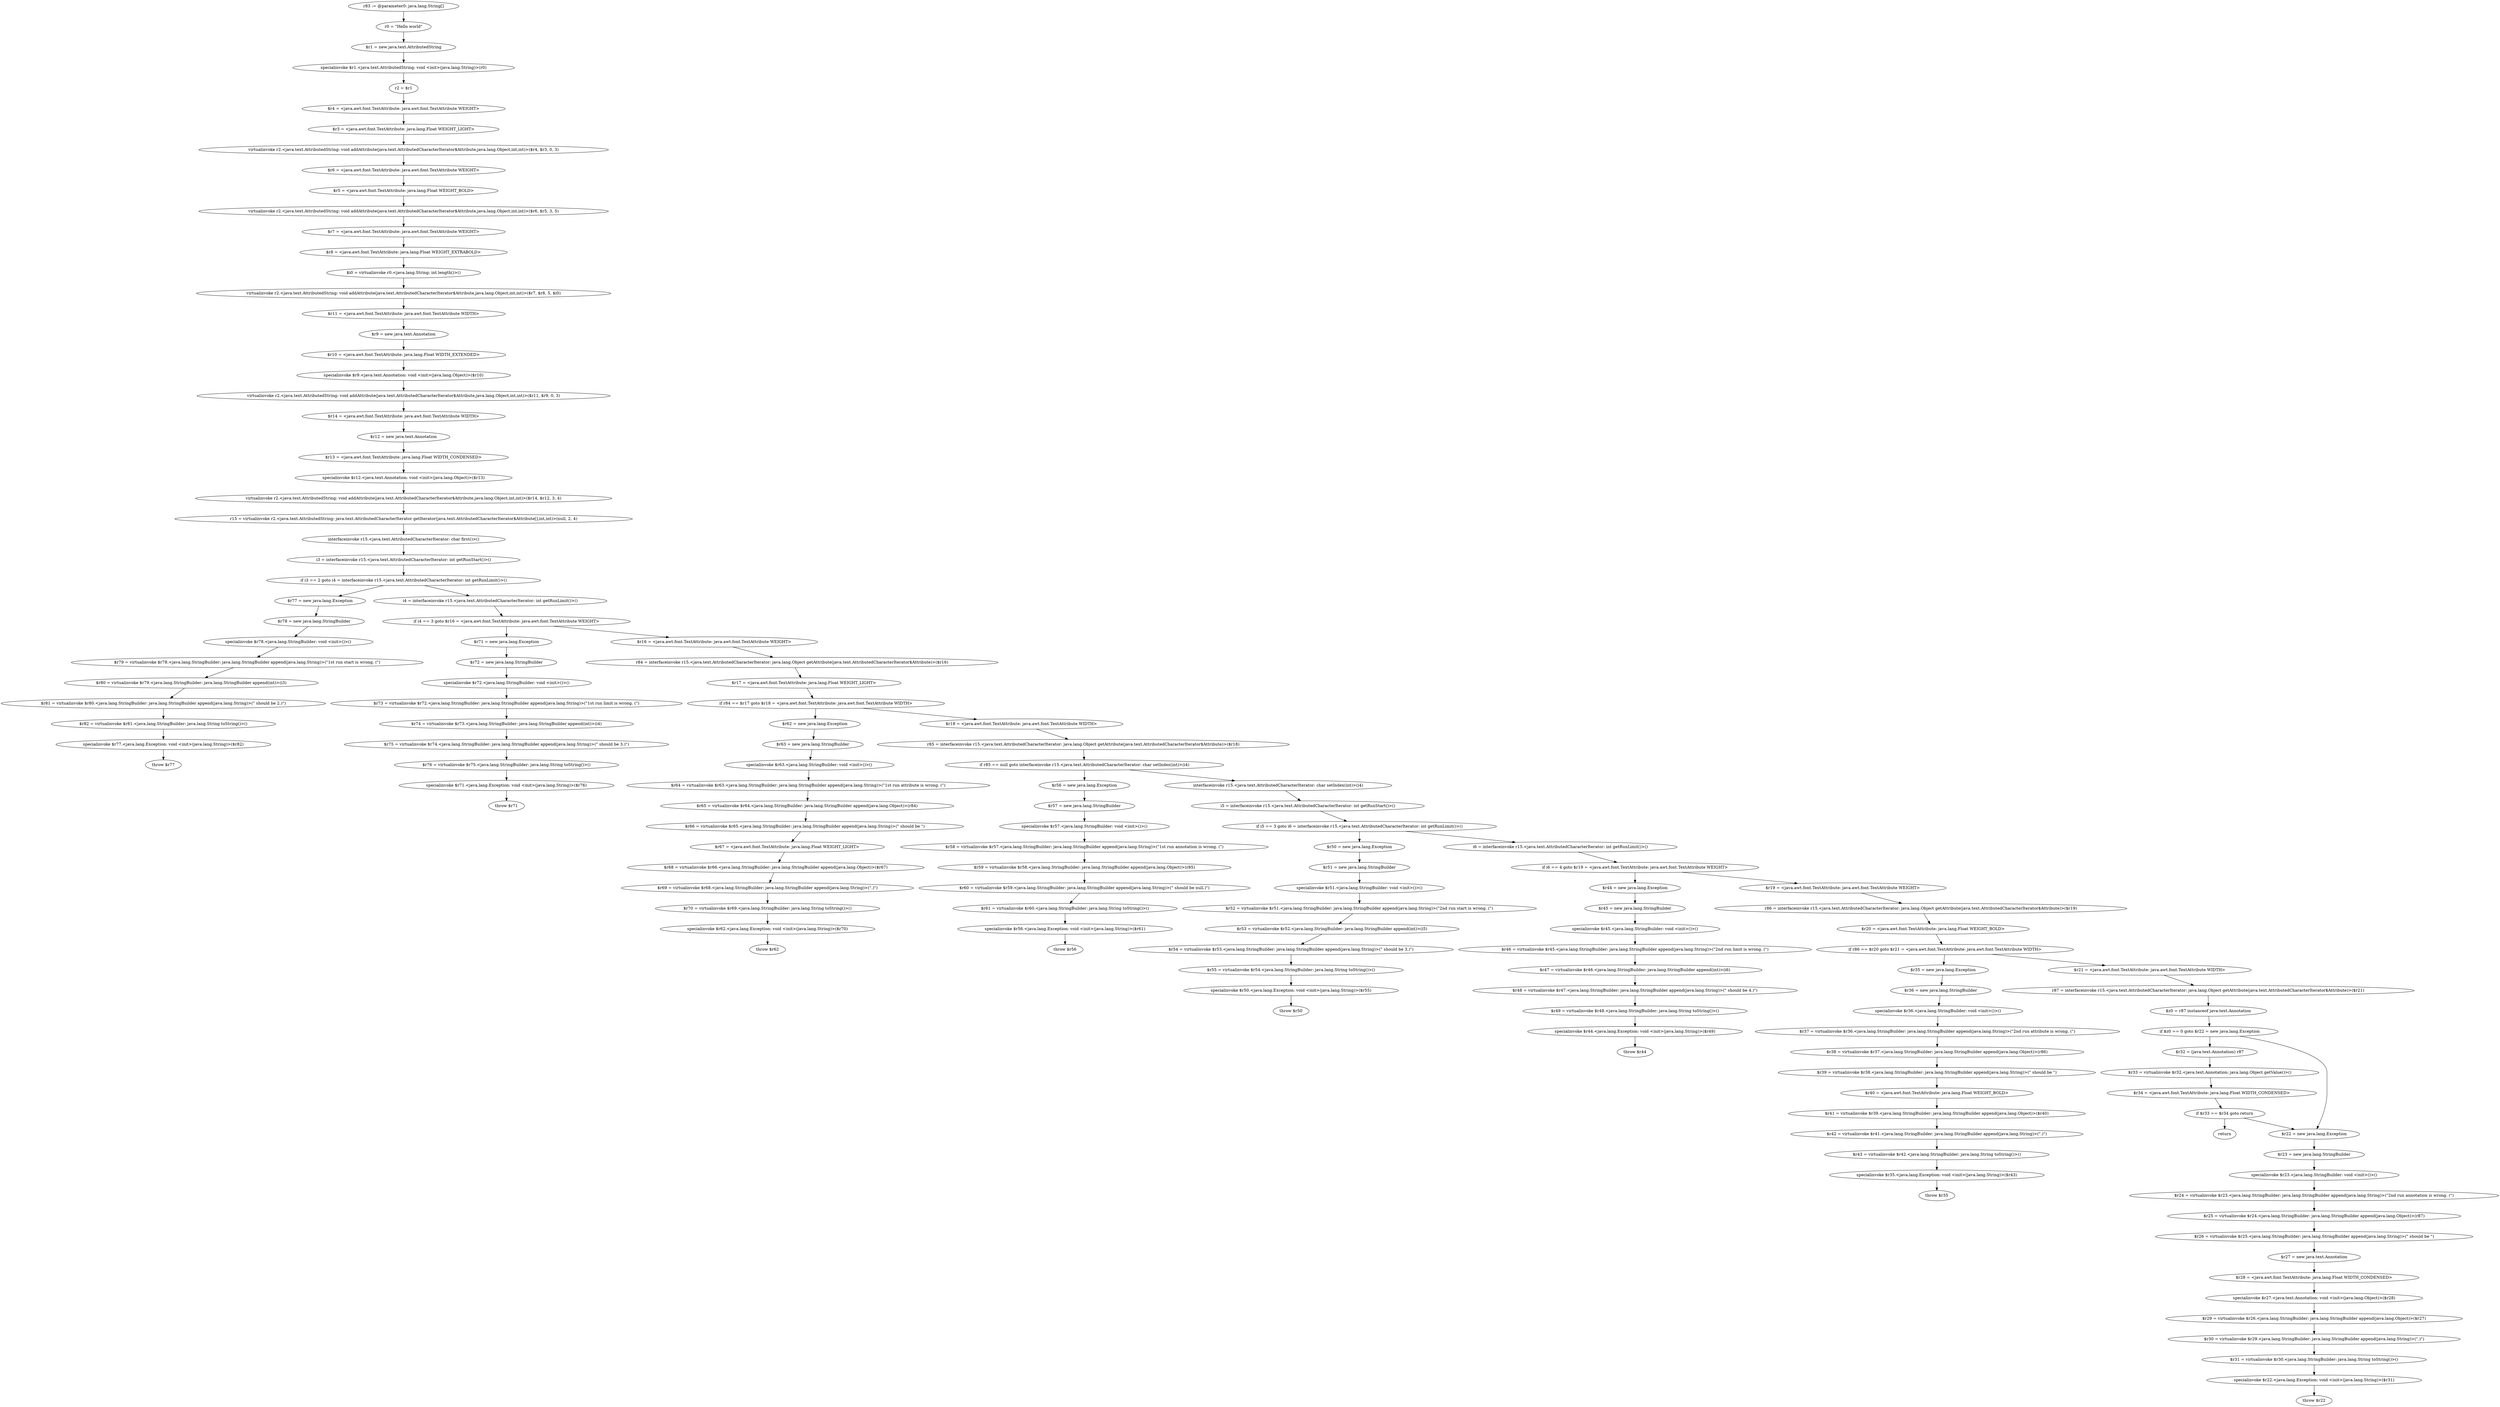 digraph "unitGraph" {
    "r83 := @parameter0: java.lang.String[]"
    "r0 = \"Hello world\""
    "$r1 = new java.text.AttributedString"
    "specialinvoke $r1.<java.text.AttributedString: void <init>(java.lang.String)>(r0)"
    "r2 = $r1"
    "$r4 = <java.awt.font.TextAttribute: java.awt.font.TextAttribute WEIGHT>"
    "$r3 = <java.awt.font.TextAttribute: java.lang.Float WEIGHT_LIGHT>"
    "virtualinvoke r2.<java.text.AttributedString: void addAttribute(java.text.AttributedCharacterIterator$Attribute,java.lang.Object,int,int)>($r4, $r3, 0, 3)"
    "$r6 = <java.awt.font.TextAttribute: java.awt.font.TextAttribute WEIGHT>"
    "$r5 = <java.awt.font.TextAttribute: java.lang.Float WEIGHT_BOLD>"
    "virtualinvoke r2.<java.text.AttributedString: void addAttribute(java.text.AttributedCharacterIterator$Attribute,java.lang.Object,int,int)>($r6, $r5, 3, 5)"
    "$r7 = <java.awt.font.TextAttribute: java.awt.font.TextAttribute WEIGHT>"
    "$r8 = <java.awt.font.TextAttribute: java.lang.Float WEIGHT_EXTRABOLD>"
    "$i0 = virtualinvoke r0.<java.lang.String: int length()>()"
    "virtualinvoke r2.<java.text.AttributedString: void addAttribute(java.text.AttributedCharacterIterator$Attribute,java.lang.Object,int,int)>($r7, $r8, 5, $i0)"
    "$r11 = <java.awt.font.TextAttribute: java.awt.font.TextAttribute WIDTH>"
    "$r9 = new java.text.Annotation"
    "$r10 = <java.awt.font.TextAttribute: java.lang.Float WIDTH_EXTENDED>"
    "specialinvoke $r9.<java.text.Annotation: void <init>(java.lang.Object)>($r10)"
    "virtualinvoke r2.<java.text.AttributedString: void addAttribute(java.text.AttributedCharacterIterator$Attribute,java.lang.Object,int,int)>($r11, $r9, 0, 3)"
    "$r14 = <java.awt.font.TextAttribute: java.awt.font.TextAttribute WIDTH>"
    "$r12 = new java.text.Annotation"
    "$r13 = <java.awt.font.TextAttribute: java.lang.Float WIDTH_CONDENSED>"
    "specialinvoke $r12.<java.text.Annotation: void <init>(java.lang.Object)>($r13)"
    "virtualinvoke r2.<java.text.AttributedString: void addAttribute(java.text.AttributedCharacterIterator$Attribute,java.lang.Object,int,int)>($r14, $r12, 3, 4)"
    "r15 = virtualinvoke r2.<java.text.AttributedString: java.text.AttributedCharacterIterator getIterator(java.text.AttributedCharacterIterator$Attribute[],int,int)>(null, 2, 4)"
    "interfaceinvoke r15.<java.text.AttributedCharacterIterator: char first()>()"
    "i3 = interfaceinvoke r15.<java.text.AttributedCharacterIterator: int getRunStart()>()"
    "if i3 == 2 goto i4 = interfaceinvoke r15.<java.text.AttributedCharacterIterator: int getRunLimit()>()"
    "$r77 = new java.lang.Exception"
    "$r78 = new java.lang.StringBuilder"
    "specialinvoke $r78.<java.lang.StringBuilder: void <init>()>()"
    "$r79 = virtualinvoke $r78.<java.lang.StringBuilder: java.lang.StringBuilder append(java.lang.String)>(\"1st run start is wrong. (\")"
    "$r80 = virtualinvoke $r79.<java.lang.StringBuilder: java.lang.StringBuilder append(int)>(i3)"
    "$r81 = virtualinvoke $r80.<java.lang.StringBuilder: java.lang.StringBuilder append(java.lang.String)>(\" should be 2.)\")"
    "$r82 = virtualinvoke $r81.<java.lang.StringBuilder: java.lang.String toString()>()"
    "specialinvoke $r77.<java.lang.Exception: void <init>(java.lang.String)>($r82)"
    "throw $r77"
    "i4 = interfaceinvoke r15.<java.text.AttributedCharacterIterator: int getRunLimit()>()"
    "if i4 == 3 goto $r16 = <java.awt.font.TextAttribute: java.awt.font.TextAttribute WEIGHT>"
    "$r71 = new java.lang.Exception"
    "$r72 = new java.lang.StringBuilder"
    "specialinvoke $r72.<java.lang.StringBuilder: void <init>()>()"
    "$r73 = virtualinvoke $r72.<java.lang.StringBuilder: java.lang.StringBuilder append(java.lang.String)>(\"1st run limit is wrong. (\")"
    "$r74 = virtualinvoke $r73.<java.lang.StringBuilder: java.lang.StringBuilder append(int)>(i4)"
    "$r75 = virtualinvoke $r74.<java.lang.StringBuilder: java.lang.StringBuilder append(java.lang.String)>(\" should be 3.)\")"
    "$r76 = virtualinvoke $r75.<java.lang.StringBuilder: java.lang.String toString()>()"
    "specialinvoke $r71.<java.lang.Exception: void <init>(java.lang.String)>($r76)"
    "throw $r71"
    "$r16 = <java.awt.font.TextAttribute: java.awt.font.TextAttribute WEIGHT>"
    "r84 = interfaceinvoke r15.<java.text.AttributedCharacterIterator: java.lang.Object getAttribute(java.text.AttributedCharacterIterator$Attribute)>($r16)"
    "$r17 = <java.awt.font.TextAttribute: java.lang.Float WEIGHT_LIGHT>"
    "if r84 == $r17 goto $r18 = <java.awt.font.TextAttribute: java.awt.font.TextAttribute WIDTH>"
    "$r62 = new java.lang.Exception"
    "$r63 = new java.lang.StringBuilder"
    "specialinvoke $r63.<java.lang.StringBuilder: void <init>()>()"
    "$r64 = virtualinvoke $r63.<java.lang.StringBuilder: java.lang.StringBuilder append(java.lang.String)>(\"1st run attribute is wrong. (\")"
    "$r65 = virtualinvoke $r64.<java.lang.StringBuilder: java.lang.StringBuilder append(java.lang.Object)>(r84)"
    "$r66 = virtualinvoke $r65.<java.lang.StringBuilder: java.lang.StringBuilder append(java.lang.String)>(\" should be \")"
    "$r67 = <java.awt.font.TextAttribute: java.lang.Float WEIGHT_LIGHT>"
    "$r68 = virtualinvoke $r66.<java.lang.StringBuilder: java.lang.StringBuilder append(java.lang.Object)>($r67)"
    "$r69 = virtualinvoke $r68.<java.lang.StringBuilder: java.lang.StringBuilder append(java.lang.String)>(\".)\")"
    "$r70 = virtualinvoke $r69.<java.lang.StringBuilder: java.lang.String toString()>()"
    "specialinvoke $r62.<java.lang.Exception: void <init>(java.lang.String)>($r70)"
    "throw $r62"
    "$r18 = <java.awt.font.TextAttribute: java.awt.font.TextAttribute WIDTH>"
    "r85 = interfaceinvoke r15.<java.text.AttributedCharacterIterator: java.lang.Object getAttribute(java.text.AttributedCharacterIterator$Attribute)>($r18)"
    "if r85 == null goto interfaceinvoke r15.<java.text.AttributedCharacterIterator: char setIndex(int)>(i4)"
    "$r56 = new java.lang.Exception"
    "$r57 = new java.lang.StringBuilder"
    "specialinvoke $r57.<java.lang.StringBuilder: void <init>()>()"
    "$r58 = virtualinvoke $r57.<java.lang.StringBuilder: java.lang.StringBuilder append(java.lang.String)>(\"1st run annotation is wrong. (\")"
    "$r59 = virtualinvoke $r58.<java.lang.StringBuilder: java.lang.StringBuilder append(java.lang.Object)>(r85)"
    "$r60 = virtualinvoke $r59.<java.lang.StringBuilder: java.lang.StringBuilder append(java.lang.String)>(\" should be null.)\")"
    "$r61 = virtualinvoke $r60.<java.lang.StringBuilder: java.lang.String toString()>()"
    "specialinvoke $r56.<java.lang.Exception: void <init>(java.lang.String)>($r61)"
    "throw $r56"
    "interfaceinvoke r15.<java.text.AttributedCharacterIterator: char setIndex(int)>(i4)"
    "i5 = interfaceinvoke r15.<java.text.AttributedCharacterIterator: int getRunStart()>()"
    "if i5 == 3 goto i6 = interfaceinvoke r15.<java.text.AttributedCharacterIterator: int getRunLimit()>()"
    "$r50 = new java.lang.Exception"
    "$r51 = new java.lang.StringBuilder"
    "specialinvoke $r51.<java.lang.StringBuilder: void <init>()>()"
    "$r52 = virtualinvoke $r51.<java.lang.StringBuilder: java.lang.StringBuilder append(java.lang.String)>(\"2nd run start is wrong. (\")"
    "$r53 = virtualinvoke $r52.<java.lang.StringBuilder: java.lang.StringBuilder append(int)>(i5)"
    "$r54 = virtualinvoke $r53.<java.lang.StringBuilder: java.lang.StringBuilder append(java.lang.String)>(\" should be 3.)\")"
    "$r55 = virtualinvoke $r54.<java.lang.StringBuilder: java.lang.String toString()>()"
    "specialinvoke $r50.<java.lang.Exception: void <init>(java.lang.String)>($r55)"
    "throw $r50"
    "i6 = interfaceinvoke r15.<java.text.AttributedCharacterIterator: int getRunLimit()>()"
    "if i6 == 4 goto $r19 = <java.awt.font.TextAttribute: java.awt.font.TextAttribute WEIGHT>"
    "$r44 = new java.lang.Exception"
    "$r45 = new java.lang.StringBuilder"
    "specialinvoke $r45.<java.lang.StringBuilder: void <init>()>()"
    "$r46 = virtualinvoke $r45.<java.lang.StringBuilder: java.lang.StringBuilder append(java.lang.String)>(\"2nd run limit is wrong. (\")"
    "$r47 = virtualinvoke $r46.<java.lang.StringBuilder: java.lang.StringBuilder append(int)>(i6)"
    "$r48 = virtualinvoke $r47.<java.lang.StringBuilder: java.lang.StringBuilder append(java.lang.String)>(\" should be 4.)\")"
    "$r49 = virtualinvoke $r48.<java.lang.StringBuilder: java.lang.String toString()>()"
    "specialinvoke $r44.<java.lang.Exception: void <init>(java.lang.String)>($r49)"
    "throw $r44"
    "$r19 = <java.awt.font.TextAttribute: java.awt.font.TextAttribute WEIGHT>"
    "r86 = interfaceinvoke r15.<java.text.AttributedCharacterIterator: java.lang.Object getAttribute(java.text.AttributedCharacterIterator$Attribute)>($r19)"
    "$r20 = <java.awt.font.TextAttribute: java.lang.Float WEIGHT_BOLD>"
    "if r86 == $r20 goto $r21 = <java.awt.font.TextAttribute: java.awt.font.TextAttribute WIDTH>"
    "$r35 = new java.lang.Exception"
    "$r36 = new java.lang.StringBuilder"
    "specialinvoke $r36.<java.lang.StringBuilder: void <init>()>()"
    "$r37 = virtualinvoke $r36.<java.lang.StringBuilder: java.lang.StringBuilder append(java.lang.String)>(\"2nd run attribute is wrong. (\")"
    "$r38 = virtualinvoke $r37.<java.lang.StringBuilder: java.lang.StringBuilder append(java.lang.Object)>(r86)"
    "$r39 = virtualinvoke $r38.<java.lang.StringBuilder: java.lang.StringBuilder append(java.lang.String)>(\" should be \")"
    "$r40 = <java.awt.font.TextAttribute: java.lang.Float WEIGHT_BOLD>"
    "$r41 = virtualinvoke $r39.<java.lang.StringBuilder: java.lang.StringBuilder append(java.lang.Object)>($r40)"
    "$r42 = virtualinvoke $r41.<java.lang.StringBuilder: java.lang.StringBuilder append(java.lang.String)>(\".)\")"
    "$r43 = virtualinvoke $r42.<java.lang.StringBuilder: java.lang.String toString()>()"
    "specialinvoke $r35.<java.lang.Exception: void <init>(java.lang.String)>($r43)"
    "throw $r35"
    "$r21 = <java.awt.font.TextAttribute: java.awt.font.TextAttribute WIDTH>"
    "r87 = interfaceinvoke r15.<java.text.AttributedCharacterIterator: java.lang.Object getAttribute(java.text.AttributedCharacterIterator$Attribute)>($r21)"
    "$z0 = r87 instanceof java.text.Annotation"
    "if $z0 == 0 goto $r22 = new java.lang.Exception"
    "$r32 = (java.text.Annotation) r87"
    "$r33 = virtualinvoke $r32.<java.text.Annotation: java.lang.Object getValue()>()"
    "$r34 = <java.awt.font.TextAttribute: java.lang.Float WIDTH_CONDENSED>"
    "if $r33 == $r34 goto return"
    "$r22 = new java.lang.Exception"
    "$r23 = new java.lang.StringBuilder"
    "specialinvoke $r23.<java.lang.StringBuilder: void <init>()>()"
    "$r24 = virtualinvoke $r23.<java.lang.StringBuilder: java.lang.StringBuilder append(java.lang.String)>(\"2nd run annotation is wrong. (\")"
    "$r25 = virtualinvoke $r24.<java.lang.StringBuilder: java.lang.StringBuilder append(java.lang.Object)>(r87)"
    "$r26 = virtualinvoke $r25.<java.lang.StringBuilder: java.lang.StringBuilder append(java.lang.String)>(\" should be \")"
    "$r27 = new java.text.Annotation"
    "$r28 = <java.awt.font.TextAttribute: java.lang.Float WIDTH_CONDENSED>"
    "specialinvoke $r27.<java.text.Annotation: void <init>(java.lang.Object)>($r28)"
    "$r29 = virtualinvoke $r26.<java.lang.StringBuilder: java.lang.StringBuilder append(java.lang.Object)>($r27)"
    "$r30 = virtualinvoke $r29.<java.lang.StringBuilder: java.lang.StringBuilder append(java.lang.String)>(\".)\")"
    "$r31 = virtualinvoke $r30.<java.lang.StringBuilder: java.lang.String toString()>()"
    "specialinvoke $r22.<java.lang.Exception: void <init>(java.lang.String)>($r31)"
    "throw $r22"
    "return"
    "r83 := @parameter0: java.lang.String[]"->"r0 = \"Hello world\"";
    "r0 = \"Hello world\""->"$r1 = new java.text.AttributedString";
    "$r1 = new java.text.AttributedString"->"specialinvoke $r1.<java.text.AttributedString: void <init>(java.lang.String)>(r0)";
    "specialinvoke $r1.<java.text.AttributedString: void <init>(java.lang.String)>(r0)"->"r2 = $r1";
    "r2 = $r1"->"$r4 = <java.awt.font.TextAttribute: java.awt.font.TextAttribute WEIGHT>";
    "$r4 = <java.awt.font.TextAttribute: java.awt.font.TextAttribute WEIGHT>"->"$r3 = <java.awt.font.TextAttribute: java.lang.Float WEIGHT_LIGHT>";
    "$r3 = <java.awt.font.TextAttribute: java.lang.Float WEIGHT_LIGHT>"->"virtualinvoke r2.<java.text.AttributedString: void addAttribute(java.text.AttributedCharacterIterator$Attribute,java.lang.Object,int,int)>($r4, $r3, 0, 3)";
    "virtualinvoke r2.<java.text.AttributedString: void addAttribute(java.text.AttributedCharacterIterator$Attribute,java.lang.Object,int,int)>($r4, $r3, 0, 3)"->"$r6 = <java.awt.font.TextAttribute: java.awt.font.TextAttribute WEIGHT>";
    "$r6 = <java.awt.font.TextAttribute: java.awt.font.TextAttribute WEIGHT>"->"$r5 = <java.awt.font.TextAttribute: java.lang.Float WEIGHT_BOLD>";
    "$r5 = <java.awt.font.TextAttribute: java.lang.Float WEIGHT_BOLD>"->"virtualinvoke r2.<java.text.AttributedString: void addAttribute(java.text.AttributedCharacterIterator$Attribute,java.lang.Object,int,int)>($r6, $r5, 3, 5)";
    "virtualinvoke r2.<java.text.AttributedString: void addAttribute(java.text.AttributedCharacterIterator$Attribute,java.lang.Object,int,int)>($r6, $r5, 3, 5)"->"$r7 = <java.awt.font.TextAttribute: java.awt.font.TextAttribute WEIGHT>";
    "$r7 = <java.awt.font.TextAttribute: java.awt.font.TextAttribute WEIGHT>"->"$r8 = <java.awt.font.TextAttribute: java.lang.Float WEIGHT_EXTRABOLD>";
    "$r8 = <java.awt.font.TextAttribute: java.lang.Float WEIGHT_EXTRABOLD>"->"$i0 = virtualinvoke r0.<java.lang.String: int length()>()";
    "$i0 = virtualinvoke r0.<java.lang.String: int length()>()"->"virtualinvoke r2.<java.text.AttributedString: void addAttribute(java.text.AttributedCharacterIterator$Attribute,java.lang.Object,int,int)>($r7, $r8, 5, $i0)";
    "virtualinvoke r2.<java.text.AttributedString: void addAttribute(java.text.AttributedCharacterIterator$Attribute,java.lang.Object,int,int)>($r7, $r8, 5, $i0)"->"$r11 = <java.awt.font.TextAttribute: java.awt.font.TextAttribute WIDTH>";
    "$r11 = <java.awt.font.TextAttribute: java.awt.font.TextAttribute WIDTH>"->"$r9 = new java.text.Annotation";
    "$r9 = new java.text.Annotation"->"$r10 = <java.awt.font.TextAttribute: java.lang.Float WIDTH_EXTENDED>";
    "$r10 = <java.awt.font.TextAttribute: java.lang.Float WIDTH_EXTENDED>"->"specialinvoke $r9.<java.text.Annotation: void <init>(java.lang.Object)>($r10)";
    "specialinvoke $r9.<java.text.Annotation: void <init>(java.lang.Object)>($r10)"->"virtualinvoke r2.<java.text.AttributedString: void addAttribute(java.text.AttributedCharacterIterator$Attribute,java.lang.Object,int,int)>($r11, $r9, 0, 3)";
    "virtualinvoke r2.<java.text.AttributedString: void addAttribute(java.text.AttributedCharacterIterator$Attribute,java.lang.Object,int,int)>($r11, $r9, 0, 3)"->"$r14 = <java.awt.font.TextAttribute: java.awt.font.TextAttribute WIDTH>";
    "$r14 = <java.awt.font.TextAttribute: java.awt.font.TextAttribute WIDTH>"->"$r12 = new java.text.Annotation";
    "$r12 = new java.text.Annotation"->"$r13 = <java.awt.font.TextAttribute: java.lang.Float WIDTH_CONDENSED>";
    "$r13 = <java.awt.font.TextAttribute: java.lang.Float WIDTH_CONDENSED>"->"specialinvoke $r12.<java.text.Annotation: void <init>(java.lang.Object)>($r13)";
    "specialinvoke $r12.<java.text.Annotation: void <init>(java.lang.Object)>($r13)"->"virtualinvoke r2.<java.text.AttributedString: void addAttribute(java.text.AttributedCharacterIterator$Attribute,java.lang.Object,int,int)>($r14, $r12, 3, 4)";
    "virtualinvoke r2.<java.text.AttributedString: void addAttribute(java.text.AttributedCharacterIterator$Attribute,java.lang.Object,int,int)>($r14, $r12, 3, 4)"->"r15 = virtualinvoke r2.<java.text.AttributedString: java.text.AttributedCharacterIterator getIterator(java.text.AttributedCharacterIterator$Attribute[],int,int)>(null, 2, 4)";
    "r15 = virtualinvoke r2.<java.text.AttributedString: java.text.AttributedCharacterIterator getIterator(java.text.AttributedCharacterIterator$Attribute[],int,int)>(null, 2, 4)"->"interfaceinvoke r15.<java.text.AttributedCharacterIterator: char first()>()";
    "interfaceinvoke r15.<java.text.AttributedCharacterIterator: char first()>()"->"i3 = interfaceinvoke r15.<java.text.AttributedCharacterIterator: int getRunStart()>()";
    "i3 = interfaceinvoke r15.<java.text.AttributedCharacterIterator: int getRunStart()>()"->"if i3 == 2 goto i4 = interfaceinvoke r15.<java.text.AttributedCharacterIterator: int getRunLimit()>()";
    "if i3 == 2 goto i4 = interfaceinvoke r15.<java.text.AttributedCharacterIterator: int getRunLimit()>()"->"$r77 = new java.lang.Exception";
    "if i3 == 2 goto i4 = interfaceinvoke r15.<java.text.AttributedCharacterIterator: int getRunLimit()>()"->"i4 = interfaceinvoke r15.<java.text.AttributedCharacterIterator: int getRunLimit()>()";
    "$r77 = new java.lang.Exception"->"$r78 = new java.lang.StringBuilder";
    "$r78 = new java.lang.StringBuilder"->"specialinvoke $r78.<java.lang.StringBuilder: void <init>()>()";
    "specialinvoke $r78.<java.lang.StringBuilder: void <init>()>()"->"$r79 = virtualinvoke $r78.<java.lang.StringBuilder: java.lang.StringBuilder append(java.lang.String)>(\"1st run start is wrong. (\")";
    "$r79 = virtualinvoke $r78.<java.lang.StringBuilder: java.lang.StringBuilder append(java.lang.String)>(\"1st run start is wrong. (\")"->"$r80 = virtualinvoke $r79.<java.lang.StringBuilder: java.lang.StringBuilder append(int)>(i3)";
    "$r80 = virtualinvoke $r79.<java.lang.StringBuilder: java.lang.StringBuilder append(int)>(i3)"->"$r81 = virtualinvoke $r80.<java.lang.StringBuilder: java.lang.StringBuilder append(java.lang.String)>(\" should be 2.)\")";
    "$r81 = virtualinvoke $r80.<java.lang.StringBuilder: java.lang.StringBuilder append(java.lang.String)>(\" should be 2.)\")"->"$r82 = virtualinvoke $r81.<java.lang.StringBuilder: java.lang.String toString()>()";
    "$r82 = virtualinvoke $r81.<java.lang.StringBuilder: java.lang.String toString()>()"->"specialinvoke $r77.<java.lang.Exception: void <init>(java.lang.String)>($r82)";
    "specialinvoke $r77.<java.lang.Exception: void <init>(java.lang.String)>($r82)"->"throw $r77";
    "i4 = interfaceinvoke r15.<java.text.AttributedCharacterIterator: int getRunLimit()>()"->"if i4 == 3 goto $r16 = <java.awt.font.TextAttribute: java.awt.font.TextAttribute WEIGHT>";
    "if i4 == 3 goto $r16 = <java.awt.font.TextAttribute: java.awt.font.TextAttribute WEIGHT>"->"$r71 = new java.lang.Exception";
    "if i4 == 3 goto $r16 = <java.awt.font.TextAttribute: java.awt.font.TextAttribute WEIGHT>"->"$r16 = <java.awt.font.TextAttribute: java.awt.font.TextAttribute WEIGHT>";
    "$r71 = new java.lang.Exception"->"$r72 = new java.lang.StringBuilder";
    "$r72 = new java.lang.StringBuilder"->"specialinvoke $r72.<java.lang.StringBuilder: void <init>()>()";
    "specialinvoke $r72.<java.lang.StringBuilder: void <init>()>()"->"$r73 = virtualinvoke $r72.<java.lang.StringBuilder: java.lang.StringBuilder append(java.lang.String)>(\"1st run limit is wrong. (\")";
    "$r73 = virtualinvoke $r72.<java.lang.StringBuilder: java.lang.StringBuilder append(java.lang.String)>(\"1st run limit is wrong. (\")"->"$r74 = virtualinvoke $r73.<java.lang.StringBuilder: java.lang.StringBuilder append(int)>(i4)";
    "$r74 = virtualinvoke $r73.<java.lang.StringBuilder: java.lang.StringBuilder append(int)>(i4)"->"$r75 = virtualinvoke $r74.<java.lang.StringBuilder: java.lang.StringBuilder append(java.lang.String)>(\" should be 3.)\")";
    "$r75 = virtualinvoke $r74.<java.lang.StringBuilder: java.lang.StringBuilder append(java.lang.String)>(\" should be 3.)\")"->"$r76 = virtualinvoke $r75.<java.lang.StringBuilder: java.lang.String toString()>()";
    "$r76 = virtualinvoke $r75.<java.lang.StringBuilder: java.lang.String toString()>()"->"specialinvoke $r71.<java.lang.Exception: void <init>(java.lang.String)>($r76)";
    "specialinvoke $r71.<java.lang.Exception: void <init>(java.lang.String)>($r76)"->"throw $r71";
    "$r16 = <java.awt.font.TextAttribute: java.awt.font.TextAttribute WEIGHT>"->"r84 = interfaceinvoke r15.<java.text.AttributedCharacterIterator: java.lang.Object getAttribute(java.text.AttributedCharacterIterator$Attribute)>($r16)";
    "r84 = interfaceinvoke r15.<java.text.AttributedCharacterIterator: java.lang.Object getAttribute(java.text.AttributedCharacterIterator$Attribute)>($r16)"->"$r17 = <java.awt.font.TextAttribute: java.lang.Float WEIGHT_LIGHT>";
    "$r17 = <java.awt.font.TextAttribute: java.lang.Float WEIGHT_LIGHT>"->"if r84 == $r17 goto $r18 = <java.awt.font.TextAttribute: java.awt.font.TextAttribute WIDTH>";
    "if r84 == $r17 goto $r18 = <java.awt.font.TextAttribute: java.awt.font.TextAttribute WIDTH>"->"$r62 = new java.lang.Exception";
    "if r84 == $r17 goto $r18 = <java.awt.font.TextAttribute: java.awt.font.TextAttribute WIDTH>"->"$r18 = <java.awt.font.TextAttribute: java.awt.font.TextAttribute WIDTH>";
    "$r62 = new java.lang.Exception"->"$r63 = new java.lang.StringBuilder";
    "$r63 = new java.lang.StringBuilder"->"specialinvoke $r63.<java.lang.StringBuilder: void <init>()>()";
    "specialinvoke $r63.<java.lang.StringBuilder: void <init>()>()"->"$r64 = virtualinvoke $r63.<java.lang.StringBuilder: java.lang.StringBuilder append(java.lang.String)>(\"1st run attribute is wrong. (\")";
    "$r64 = virtualinvoke $r63.<java.lang.StringBuilder: java.lang.StringBuilder append(java.lang.String)>(\"1st run attribute is wrong. (\")"->"$r65 = virtualinvoke $r64.<java.lang.StringBuilder: java.lang.StringBuilder append(java.lang.Object)>(r84)";
    "$r65 = virtualinvoke $r64.<java.lang.StringBuilder: java.lang.StringBuilder append(java.lang.Object)>(r84)"->"$r66 = virtualinvoke $r65.<java.lang.StringBuilder: java.lang.StringBuilder append(java.lang.String)>(\" should be \")";
    "$r66 = virtualinvoke $r65.<java.lang.StringBuilder: java.lang.StringBuilder append(java.lang.String)>(\" should be \")"->"$r67 = <java.awt.font.TextAttribute: java.lang.Float WEIGHT_LIGHT>";
    "$r67 = <java.awt.font.TextAttribute: java.lang.Float WEIGHT_LIGHT>"->"$r68 = virtualinvoke $r66.<java.lang.StringBuilder: java.lang.StringBuilder append(java.lang.Object)>($r67)";
    "$r68 = virtualinvoke $r66.<java.lang.StringBuilder: java.lang.StringBuilder append(java.lang.Object)>($r67)"->"$r69 = virtualinvoke $r68.<java.lang.StringBuilder: java.lang.StringBuilder append(java.lang.String)>(\".)\")";
    "$r69 = virtualinvoke $r68.<java.lang.StringBuilder: java.lang.StringBuilder append(java.lang.String)>(\".)\")"->"$r70 = virtualinvoke $r69.<java.lang.StringBuilder: java.lang.String toString()>()";
    "$r70 = virtualinvoke $r69.<java.lang.StringBuilder: java.lang.String toString()>()"->"specialinvoke $r62.<java.lang.Exception: void <init>(java.lang.String)>($r70)";
    "specialinvoke $r62.<java.lang.Exception: void <init>(java.lang.String)>($r70)"->"throw $r62";
    "$r18 = <java.awt.font.TextAttribute: java.awt.font.TextAttribute WIDTH>"->"r85 = interfaceinvoke r15.<java.text.AttributedCharacterIterator: java.lang.Object getAttribute(java.text.AttributedCharacterIterator$Attribute)>($r18)";
    "r85 = interfaceinvoke r15.<java.text.AttributedCharacterIterator: java.lang.Object getAttribute(java.text.AttributedCharacterIterator$Attribute)>($r18)"->"if r85 == null goto interfaceinvoke r15.<java.text.AttributedCharacterIterator: char setIndex(int)>(i4)";
    "if r85 == null goto interfaceinvoke r15.<java.text.AttributedCharacterIterator: char setIndex(int)>(i4)"->"$r56 = new java.lang.Exception";
    "if r85 == null goto interfaceinvoke r15.<java.text.AttributedCharacterIterator: char setIndex(int)>(i4)"->"interfaceinvoke r15.<java.text.AttributedCharacterIterator: char setIndex(int)>(i4)";
    "$r56 = new java.lang.Exception"->"$r57 = new java.lang.StringBuilder";
    "$r57 = new java.lang.StringBuilder"->"specialinvoke $r57.<java.lang.StringBuilder: void <init>()>()";
    "specialinvoke $r57.<java.lang.StringBuilder: void <init>()>()"->"$r58 = virtualinvoke $r57.<java.lang.StringBuilder: java.lang.StringBuilder append(java.lang.String)>(\"1st run annotation is wrong. (\")";
    "$r58 = virtualinvoke $r57.<java.lang.StringBuilder: java.lang.StringBuilder append(java.lang.String)>(\"1st run annotation is wrong. (\")"->"$r59 = virtualinvoke $r58.<java.lang.StringBuilder: java.lang.StringBuilder append(java.lang.Object)>(r85)";
    "$r59 = virtualinvoke $r58.<java.lang.StringBuilder: java.lang.StringBuilder append(java.lang.Object)>(r85)"->"$r60 = virtualinvoke $r59.<java.lang.StringBuilder: java.lang.StringBuilder append(java.lang.String)>(\" should be null.)\")";
    "$r60 = virtualinvoke $r59.<java.lang.StringBuilder: java.lang.StringBuilder append(java.lang.String)>(\" should be null.)\")"->"$r61 = virtualinvoke $r60.<java.lang.StringBuilder: java.lang.String toString()>()";
    "$r61 = virtualinvoke $r60.<java.lang.StringBuilder: java.lang.String toString()>()"->"specialinvoke $r56.<java.lang.Exception: void <init>(java.lang.String)>($r61)";
    "specialinvoke $r56.<java.lang.Exception: void <init>(java.lang.String)>($r61)"->"throw $r56";
    "interfaceinvoke r15.<java.text.AttributedCharacterIterator: char setIndex(int)>(i4)"->"i5 = interfaceinvoke r15.<java.text.AttributedCharacterIterator: int getRunStart()>()";
    "i5 = interfaceinvoke r15.<java.text.AttributedCharacterIterator: int getRunStart()>()"->"if i5 == 3 goto i6 = interfaceinvoke r15.<java.text.AttributedCharacterIterator: int getRunLimit()>()";
    "if i5 == 3 goto i6 = interfaceinvoke r15.<java.text.AttributedCharacterIterator: int getRunLimit()>()"->"$r50 = new java.lang.Exception";
    "if i5 == 3 goto i6 = interfaceinvoke r15.<java.text.AttributedCharacterIterator: int getRunLimit()>()"->"i6 = interfaceinvoke r15.<java.text.AttributedCharacterIterator: int getRunLimit()>()";
    "$r50 = new java.lang.Exception"->"$r51 = new java.lang.StringBuilder";
    "$r51 = new java.lang.StringBuilder"->"specialinvoke $r51.<java.lang.StringBuilder: void <init>()>()";
    "specialinvoke $r51.<java.lang.StringBuilder: void <init>()>()"->"$r52 = virtualinvoke $r51.<java.lang.StringBuilder: java.lang.StringBuilder append(java.lang.String)>(\"2nd run start is wrong. (\")";
    "$r52 = virtualinvoke $r51.<java.lang.StringBuilder: java.lang.StringBuilder append(java.lang.String)>(\"2nd run start is wrong. (\")"->"$r53 = virtualinvoke $r52.<java.lang.StringBuilder: java.lang.StringBuilder append(int)>(i5)";
    "$r53 = virtualinvoke $r52.<java.lang.StringBuilder: java.lang.StringBuilder append(int)>(i5)"->"$r54 = virtualinvoke $r53.<java.lang.StringBuilder: java.lang.StringBuilder append(java.lang.String)>(\" should be 3.)\")";
    "$r54 = virtualinvoke $r53.<java.lang.StringBuilder: java.lang.StringBuilder append(java.lang.String)>(\" should be 3.)\")"->"$r55 = virtualinvoke $r54.<java.lang.StringBuilder: java.lang.String toString()>()";
    "$r55 = virtualinvoke $r54.<java.lang.StringBuilder: java.lang.String toString()>()"->"specialinvoke $r50.<java.lang.Exception: void <init>(java.lang.String)>($r55)";
    "specialinvoke $r50.<java.lang.Exception: void <init>(java.lang.String)>($r55)"->"throw $r50";
    "i6 = interfaceinvoke r15.<java.text.AttributedCharacterIterator: int getRunLimit()>()"->"if i6 == 4 goto $r19 = <java.awt.font.TextAttribute: java.awt.font.TextAttribute WEIGHT>";
    "if i6 == 4 goto $r19 = <java.awt.font.TextAttribute: java.awt.font.TextAttribute WEIGHT>"->"$r44 = new java.lang.Exception";
    "if i6 == 4 goto $r19 = <java.awt.font.TextAttribute: java.awt.font.TextAttribute WEIGHT>"->"$r19 = <java.awt.font.TextAttribute: java.awt.font.TextAttribute WEIGHT>";
    "$r44 = new java.lang.Exception"->"$r45 = new java.lang.StringBuilder";
    "$r45 = new java.lang.StringBuilder"->"specialinvoke $r45.<java.lang.StringBuilder: void <init>()>()";
    "specialinvoke $r45.<java.lang.StringBuilder: void <init>()>()"->"$r46 = virtualinvoke $r45.<java.lang.StringBuilder: java.lang.StringBuilder append(java.lang.String)>(\"2nd run limit is wrong. (\")";
    "$r46 = virtualinvoke $r45.<java.lang.StringBuilder: java.lang.StringBuilder append(java.lang.String)>(\"2nd run limit is wrong. (\")"->"$r47 = virtualinvoke $r46.<java.lang.StringBuilder: java.lang.StringBuilder append(int)>(i6)";
    "$r47 = virtualinvoke $r46.<java.lang.StringBuilder: java.lang.StringBuilder append(int)>(i6)"->"$r48 = virtualinvoke $r47.<java.lang.StringBuilder: java.lang.StringBuilder append(java.lang.String)>(\" should be 4.)\")";
    "$r48 = virtualinvoke $r47.<java.lang.StringBuilder: java.lang.StringBuilder append(java.lang.String)>(\" should be 4.)\")"->"$r49 = virtualinvoke $r48.<java.lang.StringBuilder: java.lang.String toString()>()";
    "$r49 = virtualinvoke $r48.<java.lang.StringBuilder: java.lang.String toString()>()"->"specialinvoke $r44.<java.lang.Exception: void <init>(java.lang.String)>($r49)";
    "specialinvoke $r44.<java.lang.Exception: void <init>(java.lang.String)>($r49)"->"throw $r44";
    "$r19 = <java.awt.font.TextAttribute: java.awt.font.TextAttribute WEIGHT>"->"r86 = interfaceinvoke r15.<java.text.AttributedCharacterIterator: java.lang.Object getAttribute(java.text.AttributedCharacterIterator$Attribute)>($r19)";
    "r86 = interfaceinvoke r15.<java.text.AttributedCharacterIterator: java.lang.Object getAttribute(java.text.AttributedCharacterIterator$Attribute)>($r19)"->"$r20 = <java.awt.font.TextAttribute: java.lang.Float WEIGHT_BOLD>";
    "$r20 = <java.awt.font.TextAttribute: java.lang.Float WEIGHT_BOLD>"->"if r86 == $r20 goto $r21 = <java.awt.font.TextAttribute: java.awt.font.TextAttribute WIDTH>";
    "if r86 == $r20 goto $r21 = <java.awt.font.TextAttribute: java.awt.font.TextAttribute WIDTH>"->"$r35 = new java.lang.Exception";
    "if r86 == $r20 goto $r21 = <java.awt.font.TextAttribute: java.awt.font.TextAttribute WIDTH>"->"$r21 = <java.awt.font.TextAttribute: java.awt.font.TextAttribute WIDTH>";
    "$r35 = new java.lang.Exception"->"$r36 = new java.lang.StringBuilder";
    "$r36 = new java.lang.StringBuilder"->"specialinvoke $r36.<java.lang.StringBuilder: void <init>()>()";
    "specialinvoke $r36.<java.lang.StringBuilder: void <init>()>()"->"$r37 = virtualinvoke $r36.<java.lang.StringBuilder: java.lang.StringBuilder append(java.lang.String)>(\"2nd run attribute is wrong. (\")";
    "$r37 = virtualinvoke $r36.<java.lang.StringBuilder: java.lang.StringBuilder append(java.lang.String)>(\"2nd run attribute is wrong. (\")"->"$r38 = virtualinvoke $r37.<java.lang.StringBuilder: java.lang.StringBuilder append(java.lang.Object)>(r86)";
    "$r38 = virtualinvoke $r37.<java.lang.StringBuilder: java.lang.StringBuilder append(java.lang.Object)>(r86)"->"$r39 = virtualinvoke $r38.<java.lang.StringBuilder: java.lang.StringBuilder append(java.lang.String)>(\" should be \")";
    "$r39 = virtualinvoke $r38.<java.lang.StringBuilder: java.lang.StringBuilder append(java.lang.String)>(\" should be \")"->"$r40 = <java.awt.font.TextAttribute: java.lang.Float WEIGHT_BOLD>";
    "$r40 = <java.awt.font.TextAttribute: java.lang.Float WEIGHT_BOLD>"->"$r41 = virtualinvoke $r39.<java.lang.StringBuilder: java.lang.StringBuilder append(java.lang.Object)>($r40)";
    "$r41 = virtualinvoke $r39.<java.lang.StringBuilder: java.lang.StringBuilder append(java.lang.Object)>($r40)"->"$r42 = virtualinvoke $r41.<java.lang.StringBuilder: java.lang.StringBuilder append(java.lang.String)>(\".)\")";
    "$r42 = virtualinvoke $r41.<java.lang.StringBuilder: java.lang.StringBuilder append(java.lang.String)>(\".)\")"->"$r43 = virtualinvoke $r42.<java.lang.StringBuilder: java.lang.String toString()>()";
    "$r43 = virtualinvoke $r42.<java.lang.StringBuilder: java.lang.String toString()>()"->"specialinvoke $r35.<java.lang.Exception: void <init>(java.lang.String)>($r43)";
    "specialinvoke $r35.<java.lang.Exception: void <init>(java.lang.String)>($r43)"->"throw $r35";
    "$r21 = <java.awt.font.TextAttribute: java.awt.font.TextAttribute WIDTH>"->"r87 = interfaceinvoke r15.<java.text.AttributedCharacterIterator: java.lang.Object getAttribute(java.text.AttributedCharacterIterator$Attribute)>($r21)";
    "r87 = interfaceinvoke r15.<java.text.AttributedCharacterIterator: java.lang.Object getAttribute(java.text.AttributedCharacterIterator$Attribute)>($r21)"->"$z0 = r87 instanceof java.text.Annotation";
    "$z0 = r87 instanceof java.text.Annotation"->"if $z0 == 0 goto $r22 = new java.lang.Exception";
    "if $z0 == 0 goto $r22 = new java.lang.Exception"->"$r32 = (java.text.Annotation) r87";
    "if $z0 == 0 goto $r22 = new java.lang.Exception"->"$r22 = new java.lang.Exception";
    "$r32 = (java.text.Annotation) r87"->"$r33 = virtualinvoke $r32.<java.text.Annotation: java.lang.Object getValue()>()";
    "$r33 = virtualinvoke $r32.<java.text.Annotation: java.lang.Object getValue()>()"->"$r34 = <java.awt.font.TextAttribute: java.lang.Float WIDTH_CONDENSED>";
    "$r34 = <java.awt.font.TextAttribute: java.lang.Float WIDTH_CONDENSED>"->"if $r33 == $r34 goto return";
    "if $r33 == $r34 goto return"->"$r22 = new java.lang.Exception";
    "if $r33 == $r34 goto return"->"return";
    "$r22 = new java.lang.Exception"->"$r23 = new java.lang.StringBuilder";
    "$r23 = new java.lang.StringBuilder"->"specialinvoke $r23.<java.lang.StringBuilder: void <init>()>()";
    "specialinvoke $r23.<java.lang.StringBuilder: void <init>()>()"->"$r24 = virtualinvoke $r23.<java.lang.StringBuilder: java.lang.StringBuilder append(java.lang.String)>(\"2nd run annotation is wrong. (\")";
    "$r24 = virtualinvoke $r23.<java.lang.StringBuilder: java.lang.StringBuilder append(java.lang.String)>(\"2nd run annotation is wrong. (\")"->"$r25 = virtualinvoke $r24.<java.lang.StringBuilder: java.lang.StringBuilder append(java.lang.Object)>(r87)";
    "$r25 = virtualinvoke $r24.<java.lang.StringBuilder: java.lang.StringBuilder append(java.lang.Object)>(r87)"->"$r26 = virtualinvoke $r25.<java.lang.StringBuilder: java.lang.StringBuilder append(java.lang.String)>(\" should be \")";
    "$r26 = virtualinvoke $r25.<java.lang.StringBuilder: java.lang.StringBuilder append(java.lang.String)>(\" should be \")"->"$r27 = new java.text.Annotation";
    "$r27 = new java.text.Annotation"->"$r28 = <java.awt.font.TextAttribute: java.lang.Float WIDTH_CONDENSED>";
    "$r28 = <java.awt.font.TextAttribute: java.lang.Float WIDTH_CONDENSED>"->"specialinvoke $r27.<java.text.Annotation: void <init>(java.lang.Object)>($r28)";
    "specialinvoke $r27.<java.text.Annotation: void <init>(java.lang.Object)>($r28)"->"$r29 = virtualinvoke $r26.<java.lang.StringBuilder: java.lang.StringBuilder append(java.lang.Object)>($r27)";
    "$r29 = virtualinvoke $r26.<java.lang.StringBuilder: java.lang.StringBuilder append(java.lang.Object)>($r27)"->"$r30 = virtualinvoke $r29.<java.lang.StringBuilder: java.lang.StringBuilder append(java.lang.String)>(\".)\")";
    "$r30 = virtualinvoke $r29.<java.lang.StringBuilder: java.lang.StringBuilder append(java.lang.String)>(\".)\")"->"$r31 = virtualinvoke $r30.<java.lang.StringBuilder: java.lang.String toString()>()";
    "$r31 = virtualinvoke $r30.<java.lang.StringBuilder: java.lang.String toString()>()"->"specialinvoke $r22.<java.lang.Exception: void <init>(java.lang.String)>($r31)";
    "specialinvoke $r22.<java.lang.Exception: void <init>(java.lang.String)>($r31)"->"throw $r22";
}
